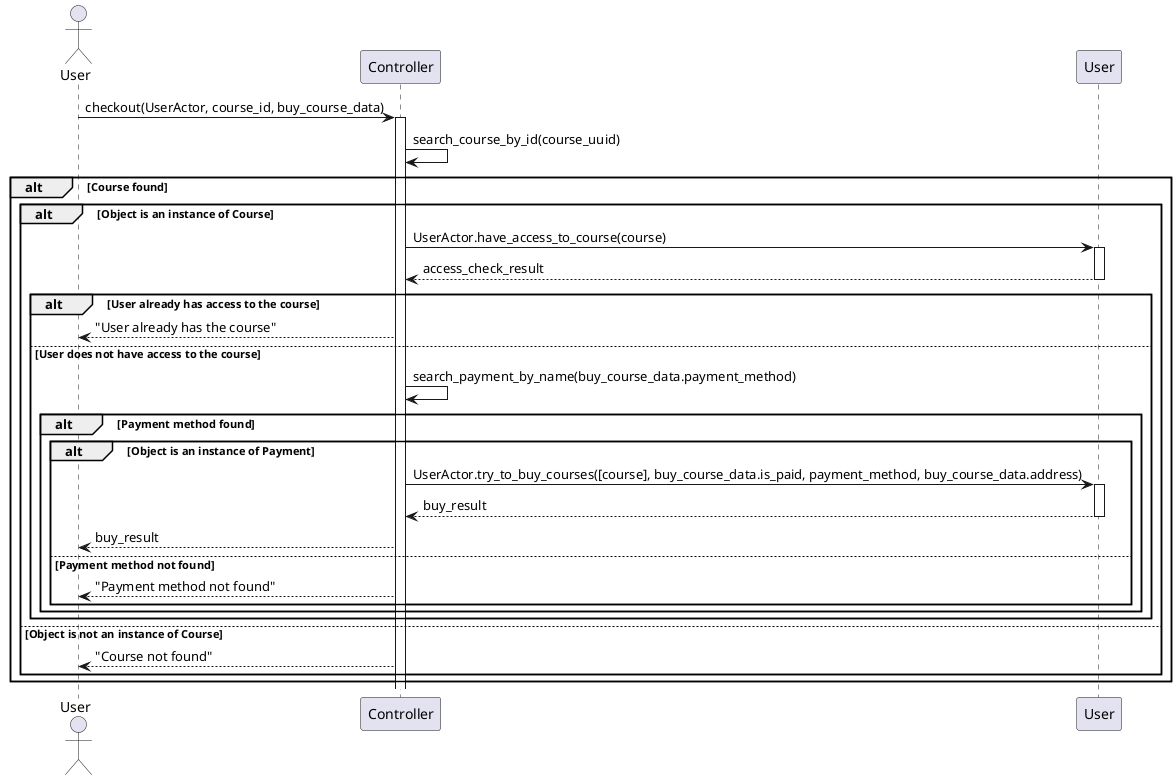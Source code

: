 @startuml

actor User
participant Controller
participant "User" as UserActor

User -> Controller: checkout(UserActor, course_id, buy_course_data)
activate Controller

Controller -> Controller: search_course_by_id(course_uuid)

alt Course found
    alt Object is an instance of Course
        Controller -> UserActor: UserActor.have_access_to_course(course)
        activate UserActor
        UserActor --> Controller: access_check_result
        deactivate UserActor

        alt User already has access to the course
            Controller --> User: "User already has the course"
        else User does not have access to the course
            Controller -> Controller: search_payment_by_name(buy_course_data.payment_method)

            alt Payment method found
                alt Object is an instance of Payment
                    Controller -> UserActor: UserActor.try_to_buy_courses([course], buy_course_data.is_paid, payment_method, buy_course_data.address)
                    activate UserActor
                    UserActor --> Controller: buy_result
                    deactivate UserActor

                    Controller --> User: buy_result
                else Payment method not found
                    Controller --> User: "Payment method not found"
                end
            end
        end
    else Object is not an instance of Course
        Controller --> User: "Course not found"
    end
end

@enduml